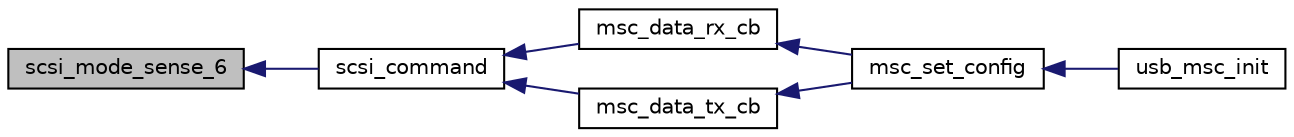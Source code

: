 digraph "scsi_mode_sense_6"
{
  edge [fontname="Helvetica",fontsize="10",labelfontname="Helvetica",labelfontsize="10"];
  node [fontname="Helvetica",fontsize="10",shape=record];
  rankdir="LR";
  Node1 [label="scsi_mode_sense_6",height=0.2,width=0.4,color="black", fillcolor="grey75", style="filled", fontcolor="black"];
  Node1 -> Node2 [dir="back",color="midnightblue",fontsize="10",style="solid",fontname="Helvetica"];
  Node2 [label="scsi_command",height=0.2,width=0.4,color="black", fillcolor="white", style="filled",URL="$usb__msc_8c.html#ad834e80e08a1fc52cb6c2a7e4c60e7c4"];
  Node2 -> Node3 [dir="back",color="midnightblue",fontsize="10",style="solid",fontname="Helvetica"];
  Node3 [label="msc_data_rx_cb",height=0.2,width=0.4,color="black", fillcolor="white", style="filled",URL="$usb__msc_8c.html#a41a8c24958254f6628787f0a97befc1c",tooltip="Handle the USB &#39;OUT&#39; requests. "];
  Node3 -> Node4 [dir="back",color="midnightblue",fontsize="10",style="solid",fontname="Helvetica"];
  Node4 [label="msc_set_config",height=0.2,width=0.4,color="black", fillcolor="white", style="filled",URL="$usb__msc_8c.html#a226667566a4c9460bc577aa9c72a14b6",tooltip="Setup the endpoints to be bulk & register the callbacks. "];
  Node4 -> Node5 [dir="back",color="midnightblue",fontsize="10",style="solid",fontname="Helvetica"];
  Node5 [label="usb_msc_init",height=0.2,width=0.4,color="black", fillcolor="white", style="filled",URL="$group__usb__msc.html#ga5e6959c3ac6ff4efab4fd3b59353f497",tooltip="Initializes the USB Mass Storage subsystem. "];
  Node2 -> Node6 [dir="back",color="midnightblue",fontsize="10",style="solid",fontname="Helvetica"];
  Node6 [label="msc_data_tx_cb",height=0.2,width=0.4,color="black", fillcolor="white", style="filled",URL="$usb__msc_8c.html#a88700274691bf361f44a0e3b5703ec9f",tooltip="Handle the USB &#39;IN&#39; requests. "];
  Node6 -> Node4 [dir="back",color="midnightblue",fontsize="10",style="solid",fontname="Helvetica"];
}
